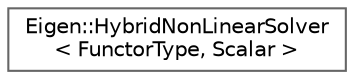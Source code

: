 digraph "类继承关系图"
{
 // LATEX_PDF_SIZE
  bgcolor="transparent";
  edge [fontname=Helvetica,fontsize=10,labelfontname=Helvetica,labelfontsize=10];
  node [fontname=Helvetica,fontsize=10,shape=box,height=0.2,width=0.4];
  rankdir="LR";
  Node0 [id="Node000000",label="Eigen::HybridNonLinearSolver\l\< FunctorType, Scalar \>",height=0.2,width=0.4,color="grey40", fillcolor="white", style="filled",URL="$class_eigen_1_1_hybrid_non_linear_solver.html",tooltip="Finds a zero of a system of n nonlinear functions in n variables by a modification of the Powell hybr..."];
}
